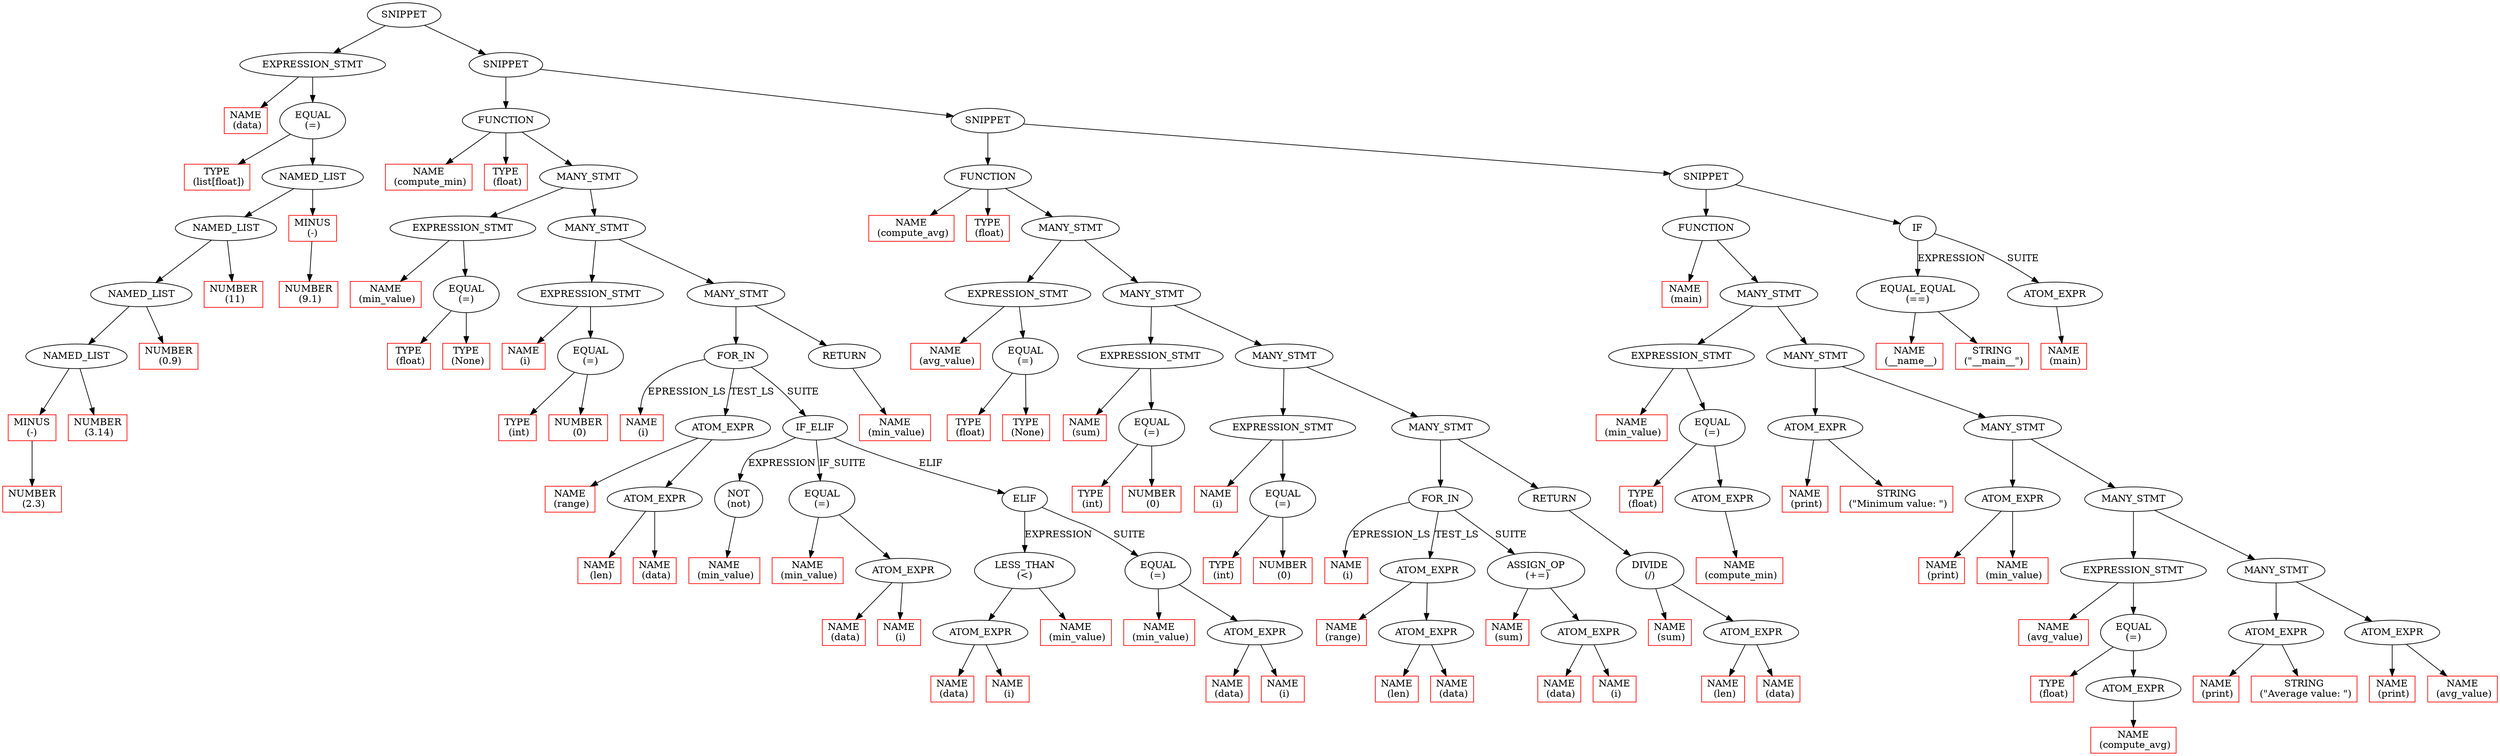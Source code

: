 digraph ASTVisual {
 ordering = out ;
10 [ label="NAME
 (data)", color = "red", shape="box"]
20 [ label="TYPE
 (list[float])", color = "red", shape="box"]
30 [ label="MINUS
(-)", color = "red", shape="box"]
40 [ label="NUMBER
 (2.3)", color = "red", shape="box"]
50 [ label="NUMBER
 (3.14)", color = "red", shape="box"]
60 [ label="NAMED_LIST"]
70 [ label="NUMBER
 (0.9)", color = "red", shape="box"]
80 [ label="NAMED_LIST"]
90 [ label="NUMBER
 (11)", color = "red", shape="box"]
100 [ label="NAMED_LIST"]
110 [ label="MINUS
(-)", color = "red", shape="box"]
120 [ label="NUMBER
 (9.1)", color = "red", shape="box"]
130 [ label="NAMED_LIST"]
140 [ label="EQUAL
(=)"]
150 [ label="EXPRESSION_STMT"]
160 [ label="NAME
 (min_value)", color = "red", shape="box"]
170 [ label="TYPE
 (float)", color = "red", shape="box"]
180 [ label="TYPE
 (None)", color = "red", shape="box"]
190 [ label="EQUAL
(=)"]
200 [ label="EXPRESSION_STMT"]
210 [ label="NAME
 (i)", color = "red", shape="box"]
220 [ label="TYPE
 (int)", color = "red", shape="box"]
230 [ label="NUMBER
 (0)", color = "red", shape="box"]
240 [ label="EQUAL
(=)"]
250 [ label="EXPRESSION_STMT"]
260 [ label="NAME
 (i)", color = "red", shape="box"]
270 [ label="NAME
 (range)", color = "red", shape="box"]
280 [ label="NAME
 (len)", color = "red", shape="box"]
290 [ label="NAME
 (data)", color = "red", shape="box"]
300 [ label="ATOM_EXPR"]
310 [ label="ATOM_EXPR"]
320 [ label="NAME
 (min_value)", color = "red", shape="box"]
330 [ label="NOT
(not)"]
340 [ label="NAME
 (min_value)", color = "red", shape="box"]
350 [ label="NAME
 (data)", color = "red", shape="box"]
360 [ label="NAME
 (i)", color = "red", shape="box"]
370 [ label="ATOM_EXPR"]
380 [ label="EQUAL
(=)"]
390 [ label="NAME
 (data)", color = "red", shape="box"]
400 [ label="NAME
 (i)", color = "red", shape="box"]
410 [ label="ATOM_EXPR"]
420 [ label="LESS_THAN
(<)"]
430 [ label="NAME
 (min_value)", color = "red", shape="box"]
440 [ label="NAME
 (min_value)", color = "red", shape="box"]
450 [ label="NAME
 (data)", color = "red", shape="box"]
460 [ label="NAME
 (i)", color = "red", shape="box"]
470 [ label="ATOM_EXPR"]
480 [ label="EQUAL
(=)"]
490 [ label="ELIF"]
500 [ label="IF_ELIF"]
510 [ label="FOR_IN"]
520 [ label="NAME
 (min_value)", color = "red", shape="box"]
530 [ label="RETURN"]
540 [ label="MANY_STMT"]
550 [ label="MANY_STMT"]
560 [ label="MANY_STMT"]
570 [ label="FUNCTION"]
580 [ label="NAME
 (compute_min)", color = "red", shape="box"]
590 [ label="TYPE
 (float)", color = "red", shape="box"]
600 [ label="NAME
 (avg_value)", color = "red", shape="box"]
610 [ label="TYPE
 (float)", color = "red", shape="box"]
620 [ label="TYPE
 (None)", color = "red", shape="box"]
630 [ label="EQUAL
(=)"]
640 [ label="EXPRESSION_STMT"]
650 [ label="NAME
 (sum)", color = "red", shape="box"]
660 [ label="TYPE
 (int)", color = "red", shape="box"]
670 [ label="NUMBER
 (0)", color = "red", shape="box"]
680 [ label="EQUAL
(=)"]
690 [ label="EXPRESSION_STMT"]
700 [ label="NAME
 (i)", color = "red", shape="box"]
710 [ label="TYPE
 (int)", color = "red", shape="box"]
720 [ label="NUMBER
 (0)", color = "red", shape="box"]
730 [ label="EQUAL
(=)"]
740 [ label="EXPRESSION_STMT"]
750 [ label="NAME
 (i)", color = "red", shape="box"]
760 [ label="NAME
 (range)", color = "red", shape="box"]
770 [ label="NAME
 (len)", color = "red", shape="box"]
780 [ label="NAME
 (data)", color = "red", shape="box"]
790 [ label="ATOM_EXPR"]
800 [ label="ATOM_EXPR"]
810 [ label="NAME
 (sum)", color = "red", shape="box"]
820 [ label="ASSIGN_OP
 (+=)"]
830 [ label="NAME
 (data)", color = "red", shape="box"]
840 [ label="NAME
 (i)", color = "red", shape="box"]
850 [ label="ATOM_EXPR"]
860 [ label="FOR_IN"]
870 [ label="NAME
 (sum)", color = "red", shape="box"]
880 [ label="DIVIDE
(/)"]
890 [ label="NAME
 (len)", color = "red", shape="box"]
900 [ label="NAME
 (data)", color = "red", shape="box"]
910 [ label="ATOM_EXPR"]
920 [ label="RETURN"]
930 [ label="MANY_STMT"]
940 [ label="MANY_STMT"]
950 [ label="MANY_STMT"]
960 [ label="MANY_STMT"]
970 [ label="FUNCTION"]
980 [ label="NAME
 (compute_avg)", color = "red", shape="box"]
990 [ label="TYPE
 (float)", color = "red", shape="box"]
1000 [ label="NAME
 (min_value)", color = "red", shape="box"]
1010 [ label="TYPE
 (float)", color = "red", shape="box"]
1020 [ label="NAME
 (compute_min)", color = "red", shape="box"]
1040 [ label="ATOM_EXPR"]
1050 [ label="EQUAL
(=)"]
1060 [ label="EXPRESSION_STMT"]
1070 [ label="NAME
 (print)", color = "red", shape="box"]
1080 [ label="STRING
 (\"Minimum value: \")", color = "red", shape="box"]
1090 [ label="ATOM_EXPR"]
1100 [ label="NAME
 (print)", color = "red", shape="box"]
1110 [ label="NAME
 (min_value)", color = "red", shape="box"]
1120 [ label="ATOM_EXPR"]
1130 [ label="NAME
 (avg_value)", color = "red", shape="box"]
1140 [ label="TYPE
 (float)", color = "red", shape="box"]
1150 [ label="NAME
 (compute_avg)", color = "red", shape="box"]
1170 [ label="ATOM_EXPR"]
1180 [ label="EQUAL
(=)"]
1190 [ label="EXPRESSION_STMT"]
1200 [ label="NAME
 (print)", color = "red", shape="box"]
1210 [ label="STRING
 (\"Average value: \")", color = "red", shape="box"]
1220 [ label="ATOM_EXPR"]
1230 [ label="NAME
 (print)", color = "red", shape="box"]
1240 [ label="NAME
 (avg_value)", color = "red", shape="box"]
1250 [ label="ATOM_EXPR"]
1260 [ label="MANY_STMT"]
1270 [ label="MANY_STMT"]
1280 [ label="MANY_STMT"]
1290 [ label="MANY_STMT"]
1300 [ label="MANY_STMT"]
1310 [ label="FUNCTION"]
1320 [ label="NAME
 (main)", color = "red", shape="box"]
1330 [ label="NAME
 (__name__)", color = "red", shape="box"]
1340 [ label="EQUAL_EQUAL
(==)"]
1350 [ label="STRING
 (\"__main__\")", color = "red", shape="box"]
1360 [ label="NAME
 (main)", color = "red", shape="box"]
1380 [ label="ATOM_EXPR"]
1390 [ label="IF"]
1400 [ label="SNIPPET"]
1410 [ label="SNIPPET"]
1420 [ label="SNIPPET"]
1430 [ label="SNIPPET"]
30 -> 40[ label=""]
60 -> 30[ label=""]
60 -> 50[ label=""]
80 -> 60[ label=""]
80 -> 70[ label=""]
100 -> 80[ label=""]
100 -> 90[ label=""]
110 -> 120[ label=""]
130 -> 100[ label=""]
130 -> 110[ label=""]
140 -> 20[ label=""]
140 -> 130[ label=""]
150 -> 10[ label=""]
150 -> 140[ label=""]
190 -> 170[ label=""]
190 -> 180[ label=""]
200 -> 160[ label=""]
200 -> 190[ label=""]
240 -> 220[ label=""]
240 -> 230[ label=""]
250 -> 210[ label=""]
250 -> 240[ label=""]
300 -> 280[ label=""]
300 -> 290[ label=""]
310 -> 270[ label=""]
310 -> 300[ label=""]
330 -> 320[ label=""]
370 -> 350[ label=""]
370 -> 360[ label=""]
380 -> 340[ label=""]
380 -> 370[ label=""]
410 -> 390[ label=""]
410 -> 400[ label=""]
420 -> 410[ label=""]
420 -> 430[ label=""]
470 -> 450[ label=""]
470 -> 460[ label=""]
480 -> 440[ label=""]
480 -> 470[ label=""]
490 -> 420[ label="EXPRESSION"]
490 -> 480[ label="SUITE"]
500 -> 330[ label="EXPRESSION"]
500 -> 380[ label="IF_SUITE"]
500 -> 490[ label="ELIF"]
510 -> 260[ label="EPRESSION_LS"]
510 -> 310[ label="TEST_LS"]
510 -> 500[ label="SUITE"]
530 -> 520[ label=""]
540 -> 510[ label=""]
540 -> 530[ label=""]
550 -> 250[ label=""]
550 -> 540[ label=""]
560 -> 200[ label=""]
560 -> 550[ label=""]
570 -> 580[ label=""]
570 -> 590[ label=""]
570 -> 560[ label=""]
630 -> 610[ label=""]
630 -> 620[ label=""]
640 -> 600[ label=""]
640 -> 630[ label=""]
680 -> 660[ label=""]
680 -> 670[ label=""]
690 -> 650[ label=""]
690 -> 680[ label=""]
730 -> 710[ label=""]
730 -> 720[ label=""]
740 -> 700[ label=""]
740 -> 730[ label=""]
790 -> 770[ label=""]
790 -> 780[ label=""]
800 -> 760[ label=""]
800 -> 790[ label=""]
850 -> 830[ label=""]
850 -> 840[ label=""]
820 -> 810[ label=""]
820 -> 850[ label=""]
860 -> 750[ label="EPRESSION_LS"]
860 -> 800[ label="TEST_LS"]
860 -> 820[ label="SUITE"]
910 -> 890[ label=""]
910 -> 900[ label=""]
880 -> 870[ label=""]
880 -> 910[ label=""]
920 -> 880[ label=""]
930 -> 860[ label=""]
930 -> 920[ label=""]
940 -> 740[ label=""]
940 -> 930[ label=""]
950 -> 690[ label=""]
950 -> 940[ label=""]
960 -> 640[ label=""]
960 -> 950[ label=""]
970 -> 980[ label=""]
970 -> 990[ label=""]
970 -> 960[ label=""]
1040 -> 1020[ label=""]
1050 -> 1010[ label=""]
1050 -> 1040[ label=""]
1060 -> 1000[ label=""]
1060 -> 1050[ label=""]
1090 -> 1070[ label=""]
1090 -> 1080[ label=""]
1120 -> 1100[ label=""]
1120 -> 1110[ label=""]
1170 -> 1150[ label=""]
1180 -> 1140[ label=""]
1180 -> 1170[ label=""]
1190 -> 1130[ label=""]
1190 -> 1180[ label=""]
1220 -> 1200[ label=""]
1220 -> 1210[ label=""]
1250 -> 1230[ label=""]
1250 -> 1240[ label=""]
1260 -> 1220[ label=""]
1260 -> 1250[ label=""]
1270 -> 1190[ label=""]
1270 -> 1260[ label=""]
1280 -> 1120[ label=""]
1280 -> 1270[ label=""]
1290 -> 1090[ label=""]
1290 -> 1280[ label=""]
1300 -> 1060[ label=""]
1300 -> 1290[ label=""]
1310 -> 1320[ label=""]
1310 -> 1300[ label=""]
1340 -> 1330[ label=""]
1340 -> 1350[ label=""]
1380 -> 1360[ label=""]
1390 -> 1340[ label="EXPRESSION"]
1390 -> 1380[ label="SUITE"]
1400 -> 1310[ label=""]
1400 -> 1390[ label=""]
1410 -> 970[ label=""]
1410 -> 1400[ label=""]
1420 -> 570[ label=""]
1420 -> 1410[ label=""]
1430 -> 150[ label=""]
1430 -> 1420[ label=""]
  }
